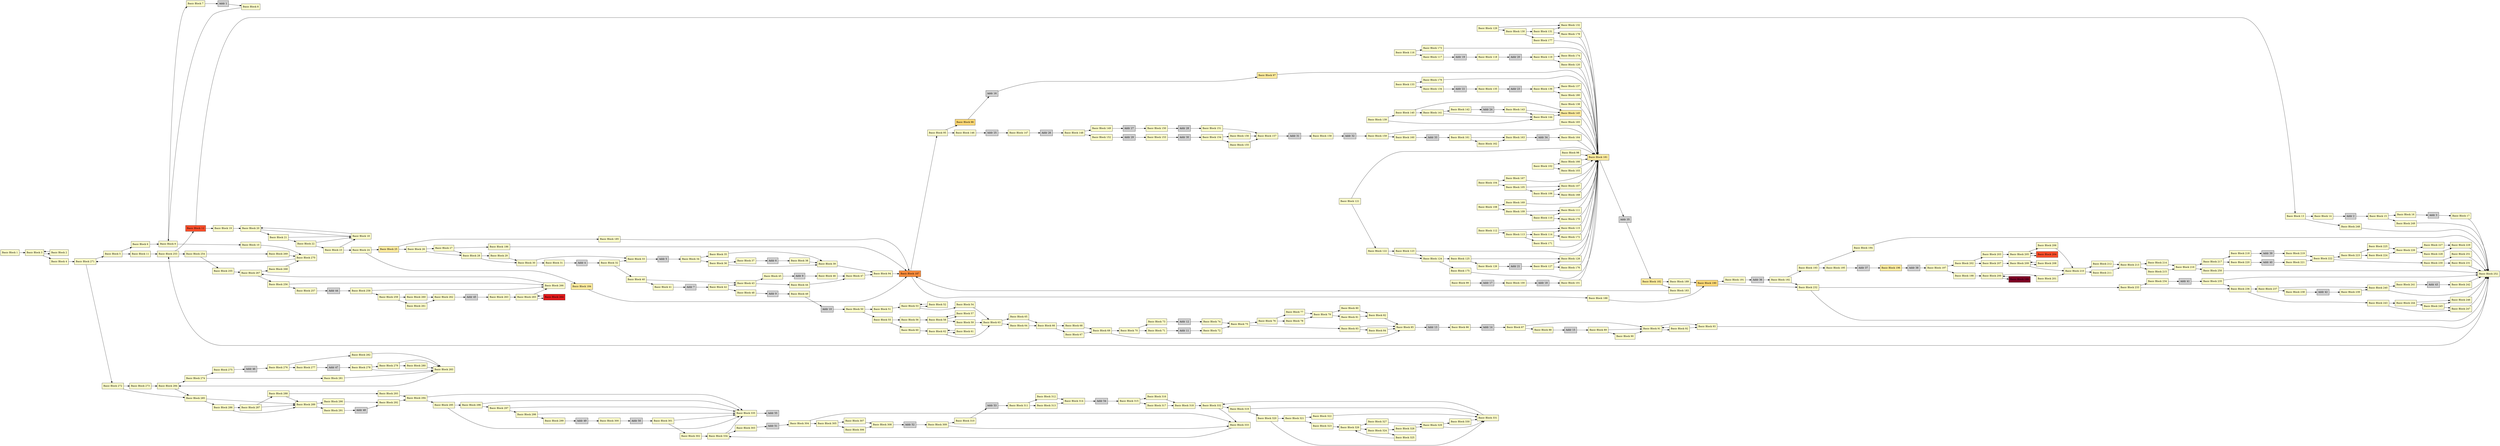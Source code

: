 digraph "record_reg_classes"{
	rankdir=LR;
	node[shape=box,colorscheme=ylorrd9, style=filled];

	"Basic Block 1" [fillcolor=1];
	"Basic Block 2" [fillcolor=1];
	"Basic Block 3" [fillcolor=1];
	"Basic Block 4" [fillcolor=1];
	"Basic Block 5" [fillcolor=1];
	"Basic Block 6" [fillcolor=1];
	"Basic Block 7" [fillcolor=1];
	"Basic Block 8" [fillcolor=1];
	"Basic Block 9" [fillcolor=1];
	"Basic Block 10" [fillcolor=1];
	"Basic Block 11" [fillcolor=1];
	"Basic Block 12" [fillcolor=6];
	"Basic Block 13" [fillcolor=1];
	"Basic Block 14" [fillcolor=1];
	"Basic Block 15" [fillcolor=1];
	"Basic Block 16" [fillcolor=1];
	"Basic Block 17" [fillcolor=1];
	"Basic Block 18" [fillcolor=1];
	"Basic Block 19" [fillcolor=1];
	"Basic Block 20" [fillcolor=1];
	"Basic Block 21" [fillcolor=1];
	"Basic Block 22" [fillcolor=1];
	"Basic Block 23" [fillcolor=1];
	"Basic Block 24" [fillcolor=1];
	"Basic Block 25" [fillcolor=2];
	"Basic Block 26" [fillcolor=1];
	"Basic Block 27" [fillcolor=1];
	"Basic Block 28" [fillcolor=1];
	"Basic Block 29" [fillcolor=1];
	"Basic Block 30" [fillcolor=1];
	"Basic Block 31" [fillcolor=1];
	"Basic Block 32" [fillcolor=1];
	"Basic Block 33" [fillcolor=1];
	"Basic Block 34" [fillcolor=1];
	"Basic Block 35" [fillcolor=1];
	"Basic Block 36" [fillcolor=1];
	"Basic Block 37" [fillcolor=1];
	"Basic Block 38" [fillcolor=1];
	"Basic Block 39" [fillcolor=1];
	"Basic Block 40" [fillcolor=1];
	"Basic Block 41" [fillcolor=1];
	"Basic Block 42" [fillcolor=1];
	"Basic Block 43" [fillcolor=1];
	"Basic Block 44" [fillcolor=1];
	"Basic Block 45" [fillcolor=1];
	"Basic Block 46" [fillcolor=1];
	"Basic Block 47" [fillcolor=1];
	"Basic Block 48" [fillcolor=1];
	"Basic Block 49" [fillcolor=1];
	"Basic Block 50" [fillcolor=1];
	"Basic Block 51" [fillcolor=1];
	"Basic Block 52" [fillcolor=1];
	"Basic Block 53" [fillcolor=1];
	"Basic Block 54" [fillcolor=1];
	"Basic Block 55" [fillcolor=1];
	"Basic Block 56" [fillcolor=1];
	"Basic Block 57" [fillcolor=1];
	"Basic Block 58" [fillcolor=1];
	"Basic Block 59" [fillcolor=1];
	"Basic Block 60" [fillcolor=1];
	"Basic Block 61" [fillcolor=1];
	"Basic Block 62" [fillcolor=1];
	"Basic Block 63" [fillcolor=1];
	"Basic Block 64" [fillcolor=1];
	"Basic Block 65" [fillcolor=1];
	"Basic Block 66" [fillcolor=1];
	"Basic Block 67" [fillcolor=1];
	"Basic Block 68" [fillcolor=1];
	"Basic Block 69" [fillcolor=1];
	"Basic Block 70" [fillcolor=1];
	"Basic Block 71" [fillcolor=1];
	"Basic Block 72" [fillcolor=1];
	"Basic Block 73" [fillcolor=1];
	"Basic Block 74" [fillcolor=1];
	"Basic Block 75" [fillcolor=1];
	"Basic Block 76" [fillcolor=1];
	"Basic Block 77" [fillcolor=1];
	"Basic Block 78" [fillcolor=1];
	"Basic Block 79" [fillcolor=1];
	"Basic Block 80" [fillcolor=1];
	"Basic Block 81" [fillcolor=1];
	"Basic Block 82" [fillcolor=1];
	"Basic Block 83" [fillcolor=1];
	"Basic Block 84" [fillcolor=1];
	"Basic Block 85" [fillcolor=1];
	"Basic Block 86" [fillcolor=1];
	"Basic Block 87" [fillcolor=1];
	"Basic Block 88" [fillcolor=1];
	"Basic Block 89" [fillcolor=1];
	"Basic Block 90" [fillcolor=1];
	"Basic Block 91" [fillcolor=1];
	"Basic Block 92" [fillcolor=1];
	"Basic Block 93" [fillcolor=1];
	"Basic Block 94" [fillcolor=1];
	"Basic Block 95" [fillcolor=1];
	"Basic Block 96" [fillcolor=3];
	"Basic Block 97" [fillcolor=2];
	"Basic Block 98" [fillcolor=1];
	"Basic Block 99" [fillcolor=1];
	"Basic Block 100" [fillcolor=1];
	"Basic Block 101" [fillcolor=1];
	"Basic Block 102" [fillcolor=1];
	"Basic Block 103" [fillcolor=1];
	"Basic Block 104" [fillcolor=1];
	"Basic Block 105" [fillcolor=1];
	"Basic Block 106" [fillcolor=1];
	"Basic Block 107" [fillcolor=1];
	"Basic Block 108" [fillcolor=1];
	"Basic Block 109" [fillcolor=1];
	"Basic Block 110" [fillcolor=1];
	"Basic Block 111" [fillcolor=1];
	"Basic Block 112" [fillcolor=1];
	"Basic Block 113" [fillcolor=1];
	"Basic Block 114" [fillcolor=1];
	"Basic Block 115" [fillcolor=1];
	"Basic Block 116" [fillcolor=1];
	"Basic Block 117" [fillcolor=1];
	"Basic Block 118" [fillcolor=1];
	"Basic Block 119" [fillcolor=1];
	"Basic Block 120" [fillcolor=1];
	"Basic Block 121" [fillcolor=1];
	"Basic Block 122" [fillcolor=1];
	"Basic Block 123" [fillcolor=1];
	"Basic Block 124" [fillcolor=1];
	"Basic Block 125" [fillcolor=1];
	"Basic Block 126" [fillcolor=1];
	"Basic Block 127" [fillcolor=1];
	"Basic Block 128" [fillcolor=1];
	"Basic Block 129" [fillcolor=1];
	"Basic Block 130" [fillcolor=1];
	"Basic Block 131" [fillcolor=1];
	"Basic Block 132" [fillcolor=1];
	"Basic Block 133" [fillcolor=1];
	"Basic Block 134" [fillcolor=1];
	"Basic Block 135" [fillcolor=1];
	"Basic Block 136" [fillcolor=1];
	"Basic Block 137" [fillcolor=1];
	"Basic Block 138" [fillcolor=1];
	"Basic Block 139" [fillcolor=1];
	"Basic Block 140" [fillcolor=1];
	"Basic Block 141" [fillcolor=1];
	"Basic Block 142" [fillcolor=1];
	"Basic Block 143" [fillcolor=1];
	"Basic Block 144" [fillcolor=1];
	"Basic Block 145" [fillcolor=2];
	"Basic Block 146" [fillcolor=1];
	"Basic Block 147" [fillcolor=1];
	"Basic Block 148" [fillcolor=1];
	"Basic Block 149" [fillcolor=1];
	"Basic Block 150" [fillcolor=1];
	"Basic Block 151" [fillcolor=1];
	"Basic Block 152" [fillcolor=1];
	"Basic Block 153" [fillcolor=1];
	"Basic Block 154" [fillcolor=1];
	"Basic Block 155" [fillcolor=1];
	"Basic Block 156" [fillcolor=1];
	"Basic Block 157" [fillcolor=1];
	"Basic Block 158" [fillcolor=1];
	"Basic Block 159" [fillcolor=1];
	"Basic Block 160" [fillcolor=1];
	"Basic Block 161" [fillcolor=1];
	"Basic Block 162" [fillcolor=1];
	"Basic Block 163" [fillcolor=1];
	"Basic Block 164" [fillcolor=1];
	"Basic Block 165" [fillcolor=1];
	"Basic Block 166" [fillcolor=1];
	"Basic Block 167" [fillcolor=1];
	"Basic Block 168" [fillcolor=1];
	"Basic Block 169" [fillcolor=1];
	"Basic Block 170" [fillcolor=1];
	"Basic Block 171" [fillcolor=1];
	"Basic Block 172" [fillcolor=1];
	"Basic Block 173" [fillcolor=1];
	"Basic Block 174" [fillcolor=1];
	"Basic Block 175" [fillcolor=1];
	"Basic Block 176" [fillcolor=1];
	"Basic Block 177" [fillcolor=1];
	"Basic Block 178" [fillcolor=1];
	"Basic Block 179" [fillcolor=1];
	"Basic Block 180" [fillcolor=1];
	"Basic Block 181" [fillcolor=2];
	"Basic Block 182" [fillcolor=2];
	"Basic Block 183" [fillcolor=1];
	"Basic Block 184" [fillcolor=2];
	"Basic Block 185" [fillcolor=1];
	"Basic Block 186" [fillcolor=1];
	"Basic Block 187" [fillcolor=5];
	"Basic Block 188" [fillcolor=1];
	"Basic Block 189" [fillcolor=1];
	"Basic Block 190" [fillcolor=3];
	"Basic Block 191" [fillcolor=1];
	"Basic Block 192" [fillcolor=1];
	"Basic Block 193" [fillcolor=1];
	"Basic Block 194" [fillcolor=1];
	"Basic Block 195" [fillcolor=1];
	"Basic Block 196" [fillcolor=2];
	"Basic Block 197" [fillcolor=1];
	"Basic Block 198" [fillcolor=1];
	"Basic Block 199" [fillcolor=9];
	"Basic Block 200" [fillcolor=1];
	"Basic Block 201" [fillcolor=1];
	"Basic Block 202" [fillcolor=1];
	"Basic Block 203" [fillcolor=1];
	"Basic Block 204" [fillcolor=6];
	"Basic Block 205" [fillcolor=1];
	"Basic Block 206" [fillcolor=1];
	"Basic Block 207" [fillcolor=1];
	"Basic Block 208" [fillcolor=1];
	"Basic Block 209" [fillcolor=1];
	"Basic Block 210" [fillcolor=1];
	"Basic Block 211" [fillcolor=1];
	"Basic Block 212" [fillcolor=1];
	"Basic Block 213" [fillcolor=1];
	"Basic Block 214" [fillcolor=1];
	"Basic Block 215" [fillcolor=1];
	"Basic Block 216" [fillcolor=1];
	"Basic Block 217" [fillcolor=1];
	"Basic Block 218" [fillcolor=1];
	"Basic Block 219" [fillcolor=1];
	"Basic Block 220" [fillcolor=1];
	"Basic Block 221" [fillcolor=1];
	"Basic Block 222" [fillcolor=1];
	"Basic Block 223" [fillcolor=1];
	"Basic Block 224" [fillcolor=1];
	"Basic Block 225" [fillcolor=1];
	"Basic Block 226" [fillcolor=1];
	"Basic Block 227" [fillcolor=1];
	"Basic Block 228" [fillcolor=1];
	"Basic Block 229" [fillcolor=1];
	"Basic Block 230" [fillcolor=1];
	"Basic Block 231" [fillcolor=1];
	"Basic Block 232" [fillcolor=1];
	"Basic Block 233" [fillcolor=1];
	"Basic Block 234" [fillcolor=1];
	"Basic Block 235" [fillcolor=1];
	"Basic Block 236" [fillcolor=1];
	"Basic Block 237" [fillcolor=1];
	"Basic Block 238" [fillcolor=1];
	"Basic Block 239" [fillcolor=1];
	"Basic Block 240" [fillcolor=1];
	"Basic Block 241" [fillcolor=1];
	"Basic Block 242" [fillcolor=1];
	"Basic Block 243" [fillcolor=1];
	"Basic Block 244" [fillcolor=1];
	"Basic Block 245" [fillcolor=1];
	"Basic Block 246" [fillcolor=1];
	"Basic Block 247" [fillcolor=1];
	"Basic Block 248" [fillcolor=1];
	"Basic Block 249" [fillcolor=1];
	"Basic Block 250" [fillcolor=1];
	"Basic Block 251" [fillcolor=1];
	"Basic Block 252" [fillcolor=1];
	"Basic Block 253" [fillcolor=1];
	"Basic Block 254" [fillcolor=1];
	"Basic Block 255" [fillcolor=1];
	"Basic Block 256" [fillcolor=1];
	"Basic Block 257" [fillcolor=1];
	"Basic Block 258" [fillcolor=1];
	"Basic Block 259" [fillcolor=1];
	"Basic Block 260" [fillcolor=1];
	"Basic Block 261" [fillcolor=1];
	"Basic Block 262" [fillcolor=1];
	"Basic Block 263" [fillcolor=1];
	"Basic Block 264" [fillcolor=7];
	"Basic Block 265" [fillcolor=1];
	"Basic Block 266" [fillcolor=1];
	"Basic Block 267" [fillcolor=1];
	"Basic Block 268" [fillcolor=1];
	"Basic Block 269" [fillcolor=1];
	"Basic Block 270" [fillcolor=1];
	"Basic Block 271" [fillcolor=1];
	"Basic Block 272" [fillcolor=1];
	"Basic Block 273" [fillcolor=1];
	"Basic Block 274" [fillcolor=1];
	"Basic Block 275" [fillcolor=1];
	"Basic Block 276" [fillcolor=1];
	"Basic Block 277" [fillcolor=1];
	"Basic Block 278" [fillcolor=1];
	"Basic Block 279" [fillcolor=1];
	"Basic Block 280" [fillcolor=1];
	"Basic Block 281" [fillcolor=1];
	"Basic Block 282" [fillcolor=1];
	"Basic Block 283" [fillcolor=1];
	"Basic Block 284" [fillcolor=1];
	"Basic Block 285" [fillcolor=1];
	"Basic Block 286" [fillcolor=1];
	"Basic Block 287" [fillcolor=1];
	"Basic Block 288" [fillcolor=1];
	"Basic Block 289" [fillcolor=1];
	"Basic Block 290" [fillcolor=1];
	"Basic Block 291" [fillcolor=1];
	"Basic Block 292" [fillcolor=1];
	"Basic Block 293" [fillcolor=1];
	"Basic Block 294" [fillcolor=1];
	"Basic Block 295" [fillcolor=1];
	"Basic Block 296" [fillcolor=1];
	"Basic Block 297" [fillcolor=1];
	"Basic Block 298" [fillcolor=1];
	"Basic Block 299" [fillcolor=1];
	"Basic Block 300" [fillcolor=1];
	"Basic Block 301" [fillcolor=1];
	"Basic Block 302" [fillcolor=1];
	"Basic Block 303" [fillcolor=1];
	"Basic Block 304" [fillcolor=1];
	"Basic Block 305" [fillcolor=1];
	"Basic Block 306" [fillcolor=1];
	"Basic Block 307" [fillcolor=1];
	"Basic Block 308" [fillcolor=1];
	"Basic Block 309" [fillcolor=1];
	"Basic Block 310" [fillcolor=1];
	"Basic Block 311" [fillcolor=1];
	"Basic Block 312" [fillcolor=1];
	"Basic Block 313" [fillcolor=1];
	"Basic Block 314" [fillcolor=1];
	"Basic Block 315" [fillcolor=1];
	"Basic Block 316" [fillcolor=1];
	"Basic Block 317" [fillcolor=1];
	"Basic Block 318" [fillcolor=1];
	"Basic Block 319" [fillcolor=1];
	"Basic Block 320" [fillcolor=1];
	"Basic Block 321" [fillcolor=1];
	"Basic Block 322" [fillcolor=1];
	"Basic Block 323" [fillcolor=1];
	"Basic Block 324" [fillcolor=1];
	"Basic Block 325" [fillcolor=1];
	"Basic Block 326" [fillcolor=1];
	"Basic Block 327" [fillcolor=1];
	"Basic Block 328" [fillcolor=1];
	"Basic Block 329" [fillcolor=1];
	"Basic Block 330" [fillcolor=1];
	"Basic Block 331" [fillcolor=1];
	"Basic Block 332" [fillcolor=1];
	"Basic Block 333" [fillcolor=1];
	"Basic Block 334" [fillcolor=1];
	"Basic Block 335" [fillcolor=1];
	"Addr 1";
	"Addr 2";
	"Addr 3";
	"Addr 4";
	"Addr 5";
	"Addr 6";
	"Addr 7";
	"Addr 8";
	"Addr 9";
	"Addr 10";
	"Addr 11";
	"Addr 12";
	"Addr 13";
	"Addr 14";
	"Addr 15";
	"Addr 16";
	"Addr 17";
	"Addr 18";
	"Addr 19";
	"Addr 20";
	"Addr 21";
	"Addr 22";
	"Addr 23";
	"Addr 24";
	"Addr 25";
	"Addr 26";
	"Addr 27";
	"Addr 28";
	"Addr 29";
	"Addr 30";
	"Addr 31";
	"Addr 32";
	"Addr 33";
	"Addr 34";
	"Addr 35";
	"Addr 36";
	"Addr 37";
	"Addr 38";
	"Addr 39";
	"Addr 40";
	"Addr 41";
	"Addr 42";
	"Addr 43";
	"Addr 44";
	"Addr 45";
	"Addr 46";
	"Addr 47";
	"Addr 48";
	"Addr 49";
	"Addr 50";
	"Addr 51";
	"Addr 52";
	"Addr 53";
	"Addr 54";
	"Addr 55";

	"Basic Block 1"->"Basic Block 3";
	"Basic Block 2"->"Basic Block 3";
	"Basic Block 3"->"Basic Block 2";
	"Basic Block 3"->"Basic Block 4";
	"Basic Block 4"->"Basic Block 271";
	"Basic Block 5"->"Basic Block 11";
	"Basic Block 5"->"Basic Block 6";
	"Basic Block 6"->"Basic Block 9";
	"Basic Block 7"->"Addr 1";
	"Addr 1"->"Basic Block 8";
	"Basic Block 8"->"Basic Block 9";
	"Basic Block 9"->"Basic Block 7";
	"Basic Block 9"->"Basic Block 10";
	"Basic Block 10"->"Basic Block 270";
	"Basic Block 11"->"Basic Block 253";
	"Basic Block 12"->"Basic Block 19";
	"Basic Block 12"->"Basic Block 13";
	"Basic Block 13"->"Basic Block 248";
	"Basic Block 13"->"Basic Block 14";
	"Basic Block 14"->"Addr 2";
	"Addr 2"->"Basic Block 15";
	"Basic Block 15"->"Basic Block 249";
	"Basic Block 15"->"Basic Block 16";
	"Basic Block 16"->"Addr 3";
	"Addr 3"->"Basic Block 17";
	"Basic Block 17"->"Basic Block 252";
	"Basic Block 18"->"Basic Block 20";
	"Basic Block 19"->"Basic Block 20";
	"Basic Block 20"->"Basic Block 18";
	"Basic Block 20"->"Basic Block 21";
	"Basic Block 21"->"Basic Block 18";
	"Basic Block 21"->"Basic Block 22";
	"Basic Block 22"->"Basic Block 18";
	"Basic Block 22"->"Basic Block 23";
	"Basic Block 23"->"Basic Block 18";
	"Basic Block 23"->"Basic Block 24";
	"Basic Block 24"->"Basic Block 184";
	"Basic Block 24"->"Basic Block 25";
	"Basic Block 25"->"Basic Block 185";
	"Basic Block 25"->"Basic Block 26";
	"Basic Block 26"->"Basic Block 28";
	"Basic Block 26"->"Basic Block 27";
	"Basic Block 27"->"Basic Block 186";
	"Basic Block 27"->"Basic Block 28";
	"Basic Block 28"->"Basic Block 30";
	"Basic Block 28"->"Basic Block 29";
	"Basic Block 29"->"Basic Block 30";
	"Basic Block 30"->"Basic Block 33";
	"Basic Block 30"->"Basic Block 31";
	"Basic Block 31"->"Addr 4";
	"Addr 4"->"Basic Block 32";
	"Basic Block 32"->"Basic Block 40";
	"Basic Block 32"->"Basic Block 33";
	"Basic Block 33"->"Addr 5";
	"Addr 5"->"Basic Block 34";
	"Basic Block 34"->"Basic Block 36";
	"Basic Block 34"->"Basic Block 35";
	"Basic Block 35"->"Basic Block 39";
	"Basic Block 36"->"Basic Block 39";
	"Basic Block 36"->"Basic Block 37";
	"Basic Block 37"->"Addr 6";
	"Addr 6"->"Basic Block 38";
	"Basic Block 38"->"Basic Block 39";
	"Basic Block 39"->"Basic Block 94";
	"Basic Block 40"->"Basic Block 43";
	"Basic Block 40"->"Basic Block 41";
	"Basic Block 41"->"Addr 7";
	"Addr 7"->"Basic Block 42";
	"Basic Block 42"->"Basic Block 48";
	"Basic Block 42"->"Basic Block 43";
	"Basic Block 43"->"Basic Block 45";
	"Basic Block 43"->"Basic Block 44";
	"Basic Block 44"->"Basic Block 47";
	"Basic Block 45"->"Addr 8";
	"Addr 8"->"Basic Block 46";
	"Basic Block 46"->"Basic Block 47";
	"Basic Block 47"->"Basic Block 94";
	"Basic Block 48"->"Addr 9";
	"Addr 9"->"Basic Block 49";
	"Basic Block 49"->"Addr 10";
	"Addr 10"->"Basic Block 50";
	"Basic Block 50"->"Basic Block 55";
	"Basic Block 50"->"Basic Block 51";
	"Basic Block 51"->"Basic Block 53";
	"Basic Block 52"->"Basic Block 53";
	"Basic Block 53"->"Basic Block 52";
	"Basic Block 53"->"Basic Block 54";
	"Basic Block 54"->"Basic Block 63";
	"Basic Block 55"->"Basic Block 60";
	"Basic Block 55"->"Basic Block 56";
	"Basic Block 56"->"Basic Block 58";
	"Basic Block 57"->"Basic Block 58";
	"Basic Block 58"->"Basic Block 57";
	"Basic Block 58"->"Basic Block 59";
	"Basic Block 59"->"Basic Block 63";
	"Basic Block 60"->"Basic Block 62";
	"Basic Block 61"->"Basic Block 62";
	"Basic Block 62"->"Basic Block 61";
	"Basic Block 62"->"Basic Block 63";
	"Basic Block 63"->"Basic Block 65";
	"Basic Block 63"->"Basic Block 64";
	"Basic Block 64"->"Basic Block 66";
	"Basic Block 65"->"Basic Block 66";
	"Basic Block 66"->"Basic Block 68";
	"Basic Block 66"->"Basic Block 67";
	"Basic Block 67"->"Basic Block 69";
	"Basic Block 68"->"Basic Block 69";
	"Basic Block 69"->"Basic Block 85";
	"Basic Block 69"->"Basic Block 70";
	"Basic Block 70"->"Basic Block 73";
	"Basic Block 70"->"Basic Block 71";
	"Basic Block 71"->"Addr 11";
	"Addr 11"->"Basic Block 72";
	"Basic Block 72"->"Basic Block 75";
	"Basic Block 73"->"Addr 12";
	"Addr 12"->"Basic Block 74";
	"Basic Block 74"->"Basic Block 75";
	"Basic Block 75"->"Basic Block 83";
	"Basic Block 75"->"Basic Block 76";
	"Basic Block 76"->"Basic Block 78";
	"Basic Block 76"->"Basic Block 77";
	"Basic Block 77"->"Basic Block 79";
	"Basic Block 78"->"Basic Block 79";
	"Basic Block 79"->"Basic Block 81";
	"Basic Block 79"->"Basic Block 80";
	"Basic Block 80"->"Basic Block 82";
	"Basic Block 81"->"Basic Block 82";
	"Basic Block 82"->"Basic Block 85";
	"Basic Block 83"->"Basic Block 85";
	"Basic Block 83"->"Basic Block 84";
	"Basic Block 84"->"Basic Block 85";
	"Basic Block 85"->"Addr 13";
	"Addr 13"->"Basic Block 86";
	"Basic Block 86"->"Addr 14";
	"Addr 14"->"Basic Block 87";
	"Basic Block 87"->"Basic Block 91";
	"Basic Block 87"->"Basic Block 88";
	"Basic Block 88"->"Addr 15";
	"Addr 15"->"Basic Block 89";
	"Basic Block 89"->"Basic Block 91";
	"Basic Block 89"->"Basic Block 90";
	"Basic Block 90"->"Basic Block 91";
	"Basic Block 91"->"Basic Block 93";
	"Basic Block 91"->"Basic Block 92";
	"Basic Block 92"->"Basic Block 91";
	"Basic Block 92"->"Basic Block 93";
	"Basic Block 93"->"Basic Block 252";
	"Basic Block 94"->"Basic Block 187";
	"Basic Block 95"->"Basic Block 146";
	"Basic Block 95"->"Basic Block 96";
	"Basic Block 96"->"Addr 16";
	"Addr 16"->"Basic Block 97";
	"Basic Block 97"->"Basic Block 181";
	"Basic Block 98"->"Basic Block 181";
	"Basic Block 99"->"Addr 17";
	"Addr 17"->"Basic Block 100";
	"Basic Block 100"->"Addr 18";
	"Addr 18"->"Basic Block 101";
	"Basic Block 101"->"Basic Block 181";
	"Basic Block 102"->"Basic Block 166";
	"Basic Block 102"->"Basic Block 103";
	"Basic Block 103"->"Basic Block 181";
	"Basic Block 104"->"Basic Block 167";
	"Basic Block 104"->"Basic Block 105";
	"Basic Block 105"->"Basic Block 107";
	"Basic Block 105"->"Basic Block 106";
	"Basic Block 106"->"Basic Block 168";
	"Basic Block 106"->"Basic Block 107";
	"Basic Block 107"->"Basic Block 181";
	"Basic Block 108"->"Basic Block 169";
	"Basic Block 108"->"Basic Block 109";
	"Basic Block 109"->"Basic Block 111";
	"Basic Block 109"->"Basic Block 110";
	"Basic Block 110"->"Basic Block 170";
	"Basic Block 110"->"Basic Block 111";
	"Basic Block 111"->"Basic Block 181";
	"Basic Block 112"->"Basic Block 115";
	"Basic Block 112"->"Basic Block 113";
	"Basic Block 113"->"Basic Block 171";
	"Basic Block 113"->"Basic Block 114";
	"Basic Block 114"->"Basic Block 172";
	"Basic Block 114"->"Basic Block 115";
	"Basic Block 115"->"Basic Block 181";
	"Basic Block 116"->"Basic Block 173";
	"Basic Block 116"->"Basic Block 117";
	"Basic Block 117"->"Addr 19";
	"Addr 19"->"Basic Block 118";
	"Basic Block 118"->"Addr 20";
	"Addr 20"->"Basic Block 119";
	"Basic Block 119"->"Basic Block 174";
	"Basic Block 119"->"Basic Block 120";
	"Basic Block 120"->"Basic Block 181";
	"Basic Block 121"->"Basic Block 181";
	"Basic Block 121"->"Basic Block 122";
	"Basic Block 122"->"Basic Block 124";
	"Basic Block 122"->"Basic Block 123";
	"Basic Block 123"->"Basic Block 181";
	"Basic Block 123"->"Basic Block 124";
	"Basic Block 124"->"Basic Block 175";
	"Basic Block 124"->"Basic Block 125";
	"Basic Block 125"->"Basic Block 128";
	"Basic Block 125"->"Basic Block 126";
	"Basic Block 126"->"Addr 21";
	"Addr 21"->"Basic Block 127";
	"Basic Block 127"->"Basic Block 176";
	"Basic Block 127"->"Basic Block 128";
	"Basic Block 128"->"Basic Block 181";
	"Basic Block 129"->"Basic Block 132";
	"Basic Block 129"->"Basic Block 130";
	"Basic Block 130"->"Basic Block 177";
	"Basic Block 130"->"Basic Block 131";
	"Basic Block 131"->"Basic Block 178";
	"Basic Block 131"->"Basic Block 132";
	"Basic Block 132"->"Basic Block 181";
	"Basic Block 133"->"Basic Block 179";
	"Basic Block 133"->"Basic Block 134";
	"Basic Block 134"->"Addr 22";
	"Addr 22"->"Basic Block 135";
	"Basic Block 135"->"Addr 23";
	"Addr 23"->"Basic Block 136";
	"Basic Block 136"->"Basic Block 180";
	"Basic Block 136"->"Basic Block 137";
	"Basic Block 137"->"Basic Block 181";
	"Basic Block 138"->"Basic Block 181";
	"Basic Block 139"->"Basic Block 144";
	"Basic Block 139"->"Basic Block 140";
	"Basic Block 140"->"Basic Block 145";
	"Basic Block 140"->"Basic Block 141";
	"Basic Block 141"->"Basic Block 144";
	"Basic Block 141"->"Basic Block 142";
	"Basic Block 142"->"Addr 24";
	"Addr 24"->"Basic Block 143";
	"Basic Block 143"->"Basic Block 145";
	"Basic Block 143"->"Basic Block 144";
	"Basic Block 144"->"Basic Block 145";
	"Basic Block 145"->"Basic Block 181";
	"Basic Block 146"->"Addr 25";
	"Addr 25"->"Basic Block 147";
	"Basic Block 147"->"Addr 26";
	"Addr 26"->"Basic Block 148";
	"Basic Block 148"->"Basic Block 152";
	"Basic Block 148"->"Basic Block 149";
	"Basic Block 149"->"Addr 27";
	"Addr 27"->"Basic Block 150";
	"Basic Block 150"->"Addr 28";
	"Addr 28"->"Basic Block 151";
	"Basic Block 151"->"Basic Block 157";
	"Basic Block 152"->"Addr 29";
	"Addr 29"->"Basic Block 153";
	"Basic Block 153"->"Addr 30";
	"Addr 30"->"Basic Block 154";
	"Basic Block 154"->"Basic Block 156";
	"Basic Block 154"->"Basic Block 155";
	"Basic Block 155"->"Basic Block 157";
	"Basic Block 156"->"Basic Block 157";
	"Basic Block 157"->"Addr 31";
	"Addr 31"->"Basic Block 158";
	"Basic Block 158"->"Addr 32";
	"Addr 32"->"Basic Block 159";
	"Basic Block 159"->"Basic Block 181";
	"Basic Block 159"->"Basic Block 160";
	"Basic Block 160"->"Addr 33";
	"Addr 33"->"Basic Block 161";
	"Basic Block 161"->"Basic Block 163";
	"Basic Block 161"->"Basic Block 162";
	"Basic Block 162"->"Basic Block 163";
	"Basic Block 163"->"Addr 34";
	"Addr 34"->"Basic Block 164";
	"Basic Block 164"->"Basic Block 181";
	"Basic Block 165"->"Basic Block 181";
	"Basic Block 166"->"Basic Block 181";
	"Basic Block 167"->"Basic Block 181";
	"Basic Block 168"->"Basic Block 181";
	"Basic Block 169"->"Basic Block 181";
	"Basic Block 170"->"Basic Block 181";
	"Basic Block 171"->"Basic Block 181";
	"Basic Block 172"->"Basic Block 181";
	"Basic Block 173"->"Basic Block 181";
	"Basic Block 174"->"Basic Block 181";
	"Basic Block 175"->"Basic Block 181";
	"Basic Block 176"->"Basic Block 181";
	"Basic Block 177"->"Basic Block 181";
	"Basic Block 178"->"Basic Block 181";
	"Basic Block 179"->"Basic Block 181";
	"Basic Block 180"->"Basic Block 181";
	"Basic Block 181"->"Addr 35";
	"Addr 35"->"Basic Block 182";
	"Basic Block 182"->"Basic Block 189";
	"Basic Block 182"->"Basic Block 183";
	"Basic Block 183"->"Basic Block 187";
	"Basic Block 184"->"Basic Block 187";
	"Basic Block 185"->"Basic Block 187";
	"Basic Block 186"->"Basic Block 187";
	"Basic Block 187"->"Basic Block 95";
	"Basic Block 187"->"Basic Block 188";
	"Basic Block 188"->"Basic Block 190";
	"Basic Block 189"->"Basic Block 190";
	"Basic Block 190"->"Basic Block 232";
	"Basic Block 190"->"Basic Block 191";
	"Basic Block 191"->"Addr 36";
	"Addr 36"->"Basic Block 192";
	"Basic Block 192"->"Basic Block 232";
	"Basic Block 192"->"Basic Block 193";
	"Basic Block 193"->"Basic Block 195";
	"Basic Block 193"->"Basic Block 194";
	"Basic Block 194"->"Basic Block 252";
	"Basic Block 195"->"Addr 37";
	"Addr 37"->"Basic Block 196";
	"Basic Block 196"->"Addr 38";
	"Addr 38"->"Basic Block 197";
	"Basic Block 197"->"Basic Block 202";
	"Basic Block 197"->"Basic Block 198";
	"Basic Block 198"->"Basic Block 200";
	"Basic Block 199"->"Basic Block 200";
	"Basic Block 200"->"Basic Block 199";
	"Basic Block 200"->"Basic Block 201";
	"Basic Block 201"->"Basic Block 210";
	"Basic Block 202"->"Basic Block 207";
	"Basic Block 202"->"Basic Block 203";
	"Basic Block 203"->"Basic Block 205";
	"Basic Block 204"->"Basic Block 205";
	"Basic Block 205"->"Basic Block 204";
	"Basic Block 205"->"Basic Block 206";
	"Basic Block 206"->"Basic Block 210";
	"Basic Block 207"->"Basic Block 209";
	"Basic Block 208"->"Basic Block 209";
	"Basic Block 209"->"Basic Block 208";
	"Basic Block 209"->"Basic Block 210";
	"Basic Block 210"->"Basic Block 212";
	"Basic Block 210"->"Basic Block 211";
	"Basic Block 211"->"Basic Block 213";
	"Basic Block 212"->"Basic Block 213";
	"Basic Block 213"->"Basic Block 215";
	"Basic Block 213"->"Basic Block 214";
	"Basic Block 214"->"Basic Block 216";
	"Basic Block 215"->"Basic Block 216";
	"Basic Block 216"->"Basic Block 250";
	"Basic Block 216"->"Basic Block 217";
	"Basic Block 217"->"Basic Block 220";
	"Basic Block 217"->"Basic Block 218";
	"Basic Block 218"->"Addr 39";
	"Addr 39"->"Basic Block 219";
	"Basic Block 219"->"Basic Block 222";
	"Basic Block 220"->"Addr 40";
	"Addr 40"->"Basic Block 221";
	"Basic Block 221"->"Basic Block 222";
	"Basic Block 222"->"Basic Block 230";
	"Basic Block 222"->"Basic Block 223";
	"Basic Block 223"->"Basic Block 225";
	"Basic Block 223"->"Basic Block 224";
	"Basic Block 224"->"Basic Block 226";
	"Basic Block 225"->"Basic Block 226";
	"Basic Block 226"->"Basic Block 228";
	"Basic Block 226"->"Basic Block 227";
	"Basic Block 227"->"Basic Block 229";
	"Basic Block 228"->"Basic Block 229";
	"Basic Block 229"->"Basic Block 252";
	"Basic Block 230"->"Basic Block 251";
	"Basic Block 230"->"Basic Block 231";
	"Basic Block 231"->"Basic Block 252";
	"Basic Block 232"->"Basic Block 252";
	"Basic Block 232"->"Basic Block 233";
	"Basic Block 233"->"Basic Block 236";
	"Basic Block 233"->"Basic Block 234";
	"Basic Block 234"->"Addr 41";
	"Addr 41"->"Basic Block 235";
	"Basic Block 235"->"Basic Block 252";
	"Basic Block 235"->"Basic Block 236";
	"Basic Block 236"->"Basic Block 243";
	"Basic Block 236"->"Basic Block 237";
	"Basic Block 237"->"Basic Block 240";
	"Basic Block 237"->"Basic Block 238";
	"Basic Block 238"->"Addr 42";
	"Addr 42"->"Basic Block 239";
	"Basic Block 239"->"Basic Block 240";
	"Basic Block 240"->"Basic Block 252";
	"Basic Block 240"->"Basic Block 241";
	"Basic Block 241"->"Addr 43";
	"Addr 43"->"Basic Block 242";
	"Basic Block 242"->"Basic Block 252";
	"Basic Block 243"->"Basic Block 247";
	"Basic Block 243"->"Basic Block 244";
	"Basic Block 244"->"Basic Block 246";
	"Basic Block 244"->"Basic Block 245";
	"Basic Block 245"->"Basic Block 247";
	"Basic Block 245"->"Basic Block 246";
	"Basic Block 246"->"Basic Block 252";
	"Basic Block 247"->"Basic Block 252";
	"Basic Block 248"->"Basic Block 252";
	"Basic Block 249"->"Basic Block 252";
	"Basic Block 250"->"Basic Block 252";
	"Basic Block 251"->"Basic Block 252";
	"Basic Block 252"->"Basic Block 253";
	"Basic Block 253"->"Basic Block 12";
	"Basic Block 253"->"Basic Block 254";
	"Basic Block 254"->"Basic Block 269";
	"Basic Block 254"->"Basic Block 255";
	"Basic Block 255"->"Basic Block 267";
	"Basic Block 256"->"Basic Block 266";
	"Basic Block 256"->"Basic Block 257";
	"Basic Block 257"->"Addr 44";
	"Addr 44"->"Basic Block 258";
	"Basic Block 258"->"Basic Block 266";
	"Basic Block 258"->"Basic Block 259";
	"Basic Block 259"->"Basic Block 261";
	"Basic Block 259"->"Basic Block 260";
	"Basic Block 260"->"Basic Block 262";
	"Basic Block 261"->"Basic Block 262";
	"Basic Block 262"->"Addr 45";
	"Addr 45"->"Basic Block 263";
	"Basic Block 263"->"Basic Block 265";
	"Basic Block 264"->"Basic Block 265";
	"Basic Block 265"->"Basic Block 264";
	"Basic Block 265"->"Basic Block 266";
	"Basic Block 266"->"Basic Block 267";
	"Basic Block 267"->"Basic Block 256";
	"Basic Block 267"->"Basic Block 268";
	"Basic Block 268"->"Basic Block 270";
	"Basic Block 269"->"Basic Block 270";
	"Basic Block 270"->"Basic Block 271";
	"Basic Block 271"->"Basic Block 5";
	"Basic Block 271"->"Basic Block 272";
	"Basic Block 272"->"Basic Block 285";
	"Basic Block 272"->"Basic Block 273";
	"Basic Block 273"->"Basic Block 284";
	"Basic Block 274"->"Basic Block 281";
	"Basic Block 274"->"Basic Block 275";
	"Basic Block 275"->"Addr 46";
	"Addr 46"->"Basic Block 276";
	"Basic Block 276"->"Basic Block 282";
	"Basic Block 276"->"Basic Block 277";
	"Basic Block 277"->"Addr 47";
	"Addr 47"->"Basic Block 278";
	"Basic Block 278"->"Basic Block 283";
	"Basic Block 278"->"Basic Block 279";
	"Basic Block 279"->"Basic Block 283";
	"Basic Block 279"->"Basic Block 280";
	"Basic Block 280"->"Basic Block 283";
	"Basic Block 281"->"Basic Block 283";
	"Basic Block 282"->"Basic Block 283";
	"Basic Block 283"->"Basic Block 284";
	"Basic Block 284"->"Basic Block 274";
	"Basic Block 284"->"Basic Block 285";
	"Basic Block 285"->"Basic Block 289";
	"Basic Block 285"->"Basic Block 286";
	"Basic Block 286"->"Basic Block 289";
	"Basic Block 286"->"Basic Block 287";
	"Basic Block 287"->"Basic Block 289";
	"Basic Block 287"->"Basic Block 288";
	"Basic Block 288"->"Basic Block 293";
	"Basic Block 288"->"Basic Block 289";
	"Basic Block 289"->"Basic Block 291";
	"Basic Block 289"->"Basic Block 290";
	"Basic Block 290"->"Basic Block 292";
	"Basic Block 291"->"Addr 48";
	"Addr 48"->"Basic Block 292";
	"Basic Block 292"->"Basic Block 294";
	"Basic Block 293"->"Basic Block 294";
	"Basic Block 294"->"Basic Block 335";
	"Basic Block 294"->"Basic Block 295";
	"Basic Block 295"->"Basic Block 335";
	"Basic Block 295"->"Basic Block 296";
	"Basic Block 296"->"Basic Block 335";
	"Basic Block 296"->"Basic Block 297";
	"Basic Block 297"->"Basic Block 335";
	"Basic Block 297"->"Basic Block 298";
	"Basic Block 298"->"Basic Block 335";
	"Basic Block 298"->"Basic Block 299";
	"Basic Block 299"->"Addr 49";
	"Addr 49"->"Basic Block 300";
	"Basic Block 300"->"Addr 50";
	"Addr 50"->"Basic Block 301";
	"Basic Block 301"->"Basic Block 335";
	"Basic Block 301"->"Basic Block 302";
	"Basic Block 302"->"Basic Block 334";
	"Basic Block 303"->"Addr 51";
	"Addr 51"->"Basic Block 304";
	"Basic Block 304"->"Basic Block 333";
	"Basic Block 304"->"Basic Block 305";
	"Basic Block 305"->"Basic Block 307";
	"Basic Block 305"->"Basic Block 306";
	"Basic Block 306"->"Basic Block 308";
	"Basic Block 307"->"Basic Block 308";
	"Basic Block 308"->"Addr 52";
	"Addr 52"->"Basic Block 309";
	"Basic Block 309"->"Basic Block 333";
	"Basic Block 309"->"Basic Block 310";
	"Basic Block 310"->"Addr 53";
	"Addr 53"->"Basic Block 311";
	"Basic Block 311"->"Basic Block 313";
	"Basic Block 311"->"Basic Block 312";
	"Basic Block 312"->"Basic Block 314";
	"Basic Block 313"->"Basic Block 314";
	"Basic Block 314"->"Addr 54";
	"Addr 54"->"Basic Block 315";
	"Basic Block 315"->"Basic Block 317";
	"Basic Block 315"->"Basic Block 316";
	"Basic Block 316"->"Basic Block 318";
	"Basic Block 317"->"Basic Block 318";
	"Basic Block 318"->"Basic Block 332";
	"Basic Block 319"->"Basic Block 331";
	"Basic Block 319"->"Basic Block 320";
	"Basic Block 320"->"Basic Block 331";
	"Basic Block 320"->"Basic Block 321";
	"Basic Block 321"->"Basic Block 323";
	"Basic Block 321"->"Basic Block 322";
	"Basic Block 322"->"Basic Block 331";
	"Basic Block 323"->"Basic Block 326";
	"Basic Block 324"->"Basic Block 328";
	"Basic Block 324"->"Basic Block 325";
	"Basic Block 325"->"Basic Block 326";
	"Basic Block 326"->"Basic Block 324";
	"Basic Block 326"->"Basic Block 327";
	"Basic Block 327"->"Basic Block 329";
	"Basic Block 328"->"Basic Block 329";
	"Basic Block 329"->"Basic Block 331";
	"Basic Block 329"->"Basic Block 330";
	"Basic Block 330"->"Basic Block 331";
	"Basic Block 331"->"Basic Block 332";
	"Basic Block 332"->"Basic Block 319";
	"Basic Block 332"->"Basic Block 333";
	"Basic Block 333"->"Basic Block 334";
	"Basic Block 334"->"Basic Block 303";
	"Basic Block 334"->"Basic Block 335";
	"Basic Block 335"->"Addr 55";
}
